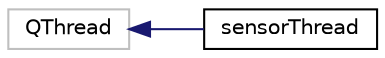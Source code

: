 digraph "Graphical Class Hierarchy"
{
  edge [fontname="Helvetica",fontsize="10",labelfontname="Helvetica",labelfontsize="10"];
  node [fontname="Helvetica",fontsize="10",shape=record];
  rankdir="LR";
  Node3 [label="QThread",height=0.2,width=0.4,color="grey75", fillcolor="white", style="filled"];
  Node3 -> Node0 [dir="back",color="midnightblue",fontsize="10",style="solid",fontname="Helvetica"];
  Node0 [label="sensorThread",height=0.2,width=0.4,color="black", fillcolor="white", style="filled",URL="$classsensorThread.html",tooltip="header file for the thread of the sensor. Description: Start the thread of the sensor so it runs whil..."];
}
